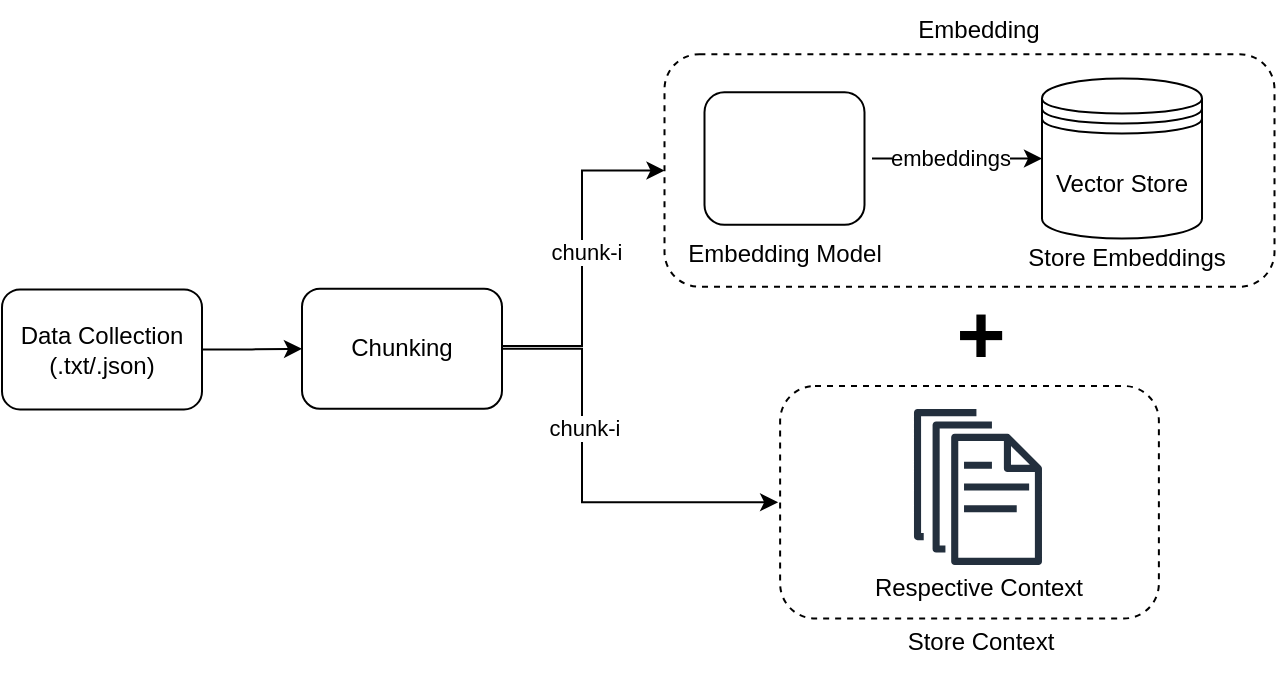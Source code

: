 <mxfile version="27.1.1">
  <diagram name="Page-1" id="_nkyQkz3HhZpHypguE1t">
    <mxGraphModel dx="781" dy="468" grid="1" gridSize="10" guides="1" tooltips="1" connect="1" arrows="1" fold="1" page="1" pageScale="1" pageWidth="850" pageHeight="1100" math="0" shadow="0">
      <root>
        <mxCell id="0" />
        <mxCell id="1" parent="0" />
        <mxCell id="Z1D3lEvSjEPsLY8ttZLi-6" value="" style="rounded=1;whiteSpace=wrap;html=1;dashed=1;" parent="1" vertex="1">
          <mxGeometry x="441.25" y="134.13" width="305" height="116.25" as="geometry" />
        </mxCell>
        <mxCell id="hbiY11onmtQi5FBCh3kt-1" style="edgeStyle=orthogonalEdgeStyle;rounded=0;orthogonalLoop=1;jettySize=auto;html=1;entryX=0;entryY=0.5;entryDx=0;entryDy=0;" parent="1" source="hbiY11onmtQi5FBCh3kt-2" target="hbiY11onmtQi5FBCh3kt-4" edge="1">
          <mxGeometry relative="1" as="geometry" />
        </mxCell>
        <mxCell id="hbiY11onmtQi5FBCh3kt-2" value="Data Collection&lt;br&gt;(.txt/.json)" style="rounded=1;whiteSpace=wrap;html=1;" parent="1" vertex="1">
          <mxGeometry x="110" y="251.69" width="100" height="60" as="geometry" />
        </mxCell>
        <mxCell id="Z1D3lEvSjEPsLY8ttZLi-7" style="edgeStyle=orthogonalEdgeStyle;rounded=0;orthogonalLoop=1;jettySize=auto;html=1;entryX=0;entryY=0.5;entryDx=0;entryDy=0;" parent="1" source="hbiY11onmtQi5FBCh3kt-4" target="Z1D3lEvSjEPsLY8ttZLi-6" edge="1">
          <mxGeometry relative="1" as="geometry">
            <Array as="points">
              <mxPoint x="400" y="280" />
              <mxPoint x="400" y="192" />
            </Array>
          </mxGeometry>
        </mxCell>
        <mxCell id="Z1D3lEvSjEPsLY8ttZLi-20" value="chunk-i" style="edgeLabel;html=1;align=center;verticalAlign=middle;resizable=0;points=[];" parent="Z1D3lEvSjEPsLY8ttZLi-7" vertex="1" connectable="0">
          <mxGeometry x="0.023" y="-2" relative="1" as="geometry">
            <mxPoint y="-1" as="offset" />
          </mxGeometry>
        </mxCell>
        <mxCell id="Z1D3lEvSjEPsLY8ttZLi-18" style="edgeStyle=orthogonalEdgeStyle;rounded=0;orthogonalLoop=1;jettySize=auto;html=1;entryX=0;entryY=0.5;entryDx=0;entryDy=0;" parent="1" edge="1">
          <mxGeometry relative="1" as="geometry">
            <mxPoint x="360" y="281.4" as="sourcePoint" />
            <mxPoint x="498.06" y="358.125" as="targetPoint" />
            <Array as="points">
              <mxPoint x="400" y="281" />
              <mxPoint x="400" y="358" />
            </Array>
          </mxGeometry>
        </mxCell>
        <mxCell id="Z1D3lEvSjEPsLY8ttZLi-21" value="chunk-i" style="edgeLabel;html=1;align=center;verticalAlign=middle;resizable=0;points=[];" parent="Z1D3lEvSjEPsLY8ttZLi-18" vertex="1" connectable="0">
          <mxGeometry x="-0.315" y="1" relative="1" as="geometry">
            <mxPoint y="6" as="offset" />
          </mxGeometry>
        </mxCell>
        <mxCell id="hbiY11onmtQi5FBCh3kt-4" value="Chunking" style="rounded=1;whiteSpace=wrap;html=1;" parent="1" vertex="1">
          <mxGeometry x="260" y="251.38" width="100" height="60" as="geometry" />
        </mxCell>
        <mxCell id="Z1D3lEvSjEPsLY8ttZLi-1" value="" style="rounded=1;whiteSpace=wrap;html=1;" parent="1" vertex="1">
          <mxGeometry x="461.25" y="153.13" width="80" height="66.25" as="geometry" />
        </mxCell>
        <mxCell id="Z1D3lEvSjEPsLY8ttZLi-8" style="edgeStyle=orthogonalEdgeStyle;rounded=0;orthogonalLoop=1;jettySize=auto;html=1;entryX=0;entryY=0.5;entryDx=0;entryDy=0;" parent="1" source="Z1D3lEvSjEPsLY8ttZLi-2" target="Z1D3lEvSjEPsLY8ttZLi-4" edge="1">
          <mxGeometry relative="1" as="geometry" />
        </mxCell>
        <mxCell id="Z1D3lEvSjEPsLY8ttZLi-9" value="embeddings" style="edgeLabel;html=1;align=center;verticalAlign=middle;resizable=0;points=[];" parent="Z1D3lEvSjEPsLY8ttZLi-8" vertex="1" connectable="0">
          <mxGeometry x="0.054" y="-3" relative="1" as="geometry">
            <mxPoint x="-6" y="-4" as="offset" />
          </mxGeometry>
        </mxCell>
        <mxCell id="Z1D3lEvSjEPsLY8ttZLi-2" value="" style="shape=image;verticalLabelPosition=bottom;labelBackgroundColor=default;verticalAlign=top;aspect=fixed;imageAspect=0;image=https://www.svgrepo.com/show/420629/device-embedded-embedding.svg;" parent="1" vertex="1">
          <mxGeometry x="457.5" y="142.5" width="87.5" height="87.5" as="geometry" />
        </mxCell>
        <mxCell id="Z1D3lEvSjEPsLY8ttZLi-3" value="Embedding Model" style="text;html=1;align=center;verticalAlign=middle;resizable=0;points=[];autosize=1;strokeColor=none;fillColor=none;" parent="1" vertex="1">
          <mxGeometry x="441.25" y="219.38" width="120" height="30" as="geometry" />
        </mxCell>
        <mxCell id="Z1D3lEvSjEPsLY8ttZLi-4" value="Vector&amp;nbsp;&lt;span style=&quot;background-color: transparent; color: light-dark(rgb(0, 0, 0), rgb(255, 255, 255));&quot;&gt;Store&lt;/span&gt;" style="shape=datastore;whiteSpace=wrap;html=1;" parent="1" vertex="1">
          <mxGeometry x="630" y="146.25" width="80" height="80" as="geometry" />
        </mxCell>
        <mxCell id="Z1D3lEvSjEPsLY8ttZLi-11" value="Store Embeddings" style="text;html=1;align=center;verticalAlign=middle;resizable=0;points=[];autosize=1;strokeColor=none;fillColor=none;" parent="1" vertex="1">
          <mxGeometry x="612" y="221.38" width="120" height="30" as="geometry" />
        </mxCell>
        <mxCell id="Z1D3lEvSjEPsLY8ttZLi-14" value="" style="rounded=1;whiteSpace=wrap;html=1;dashed=1;" parent="1" vertex="1">
          <mxGeometry x="499.06" y="300" width="189.38" height="116.25" as="geometry" />
        </mxCell>
        <mxCell id="Z1D3lEvSjEPsLY8ttZLi-15" value="" style="sketch=0;outlineConnect=0;fontColor=#232F3E;gradientColor=none;fillColor=#232F3D;strokeColor=none;dashed=0;verticalLabelPosition=bottom;verticalAlign=top;align=center;html=1;fontSize=12;fontStyle=0;aspect=fixed;pointerEvents=1;shape=mxgraph.aws4.documents;" parent="1" vertex="1">
          <mxGeometry x="565.99" y="311.5" width="64" height="78" as="geometry" />
        </mxCell>
        <mxCell id="Z1D3lEvSjEPsLY8ttZLi-16" value="Respective Context" style="text;html=1;align=center;verticalAlign=middle;resizable=0;points=[];autosize=1;strokeColor=none;fillColor=none;" parent="1" vertex="1">
          <mxGeometry x="532.99" y="386.25" width="130" height="30" as="geometry" />
        </mxCell>
        <mxCell id="Z1D3lEvSjEPsLY8ttZLi-19" value="&lt;b&gt;&lt;font style=&quot;font-size: 42px;&quot;&gt;+&lt;/font&gt;&lt;/b&gt;" style="text;html=1;align=center;verticalAlign=middle;resizable=0;points=[];autosize=1;strokeColor=none;fillColor=none;" parent="1" vertex="1">
          <mxGeometry x="573.99" y="245.38" width="50" height="60" as="geometry" />
        </mxCell>
        <mxCell id="ZentMIm8Z4aPlpkfc2Lt-5" value="Embedding" style="text;html=1;align=center;verticalAlign=middle;resizable=0;points=[];autosize=1;strokeColor=none;fillColor=none;" vertex="1" parent="1">
          <mxGeometry x="557.99" y="107.13" width="80" height="30" as="geometry" />
        </mxCell>
        <mxCell id="ZentMIm8Z4aPlpkfc2Lt-6" value="Store Context" style="text;html=1;align=center;verticalAlign=middle;resizable=0;points=[];autosize=1;strokeColor=none;fillColor=none;" vertex="1" parent="1">
          <mxGeometry x="548.99" y="413.25" width="100" height="30" as="geometry" />
        </mxCell>
      </root>
    </mxGraphModel>
  </diagram>
</mxfile>
